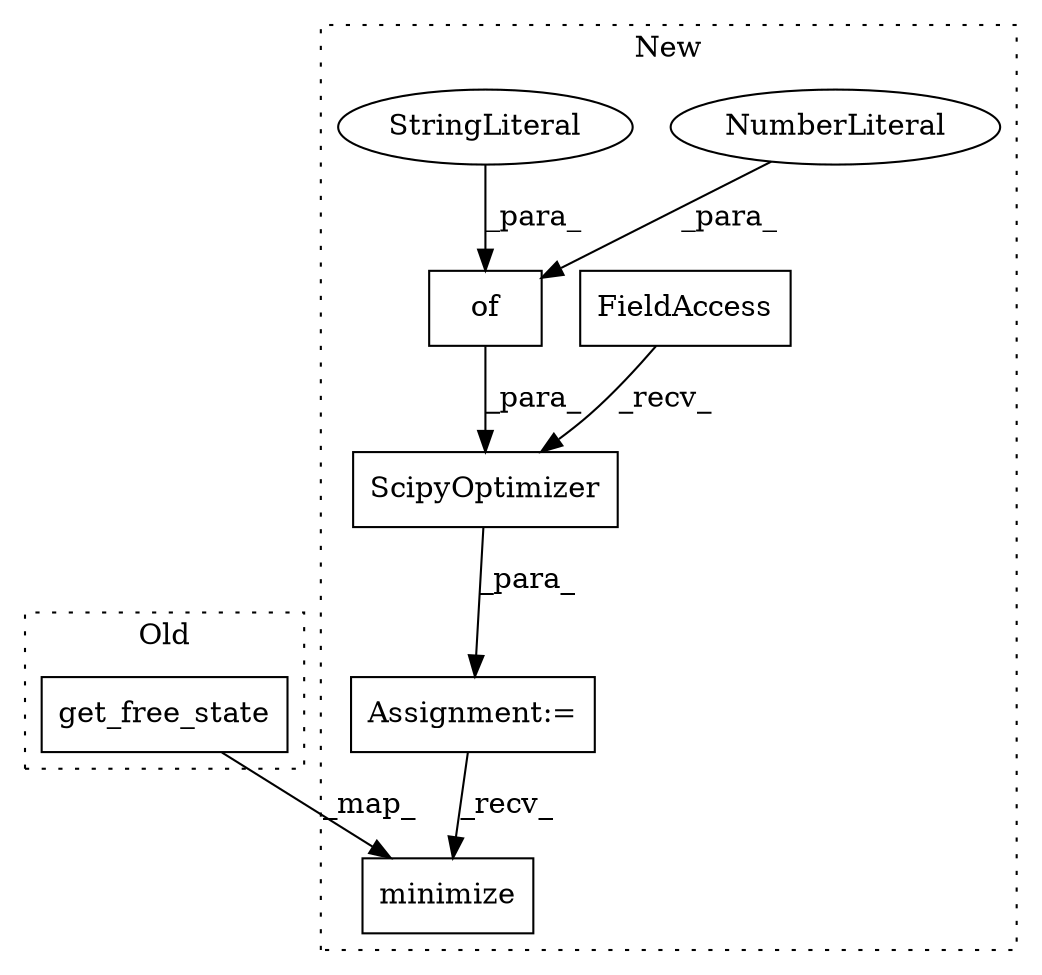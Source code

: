 digraph G {
subgraph cluster0 {
1 [label="get_free_state" a="32" s="1785" l="16" shape="box"];
label = "Old";
style="dotted";
}
subgraph cluster1 {
2 [label="minimize" a="32" s="2295,2310" l="9,1" shape="box"];
3 [label="ScipyOptimizer" a="32" s="2251,2282" l="15,1" shape="box"];
4 [label="FieldAccess" a="22" s="2238" l="12" shape="box"];
5 [label="Assignment:=" a="7" s="2237" l="1" shape="box"];
6 [label="of" a="32" s="2270,2281" l="3,1" shape="box"];
7 [label="NumberLiteral" a="34" s="2280" l="1" shape="ellipse"];
8 [label="StringLiteral" a="45" s="2273" l="6" shape="ellipse"];
label = "New";
style="dotted";
}
1 -> 2 [label="_map_"];
3 -> 5 [label="_para_"];
4 -> 3 [label="_recv_"];
5 -> 2 [label="_recv_"];
6 -> 3 [label="_para_"];
7 -> 6 [label="_para_"];
8 -> 6 [label="_para_"];
}